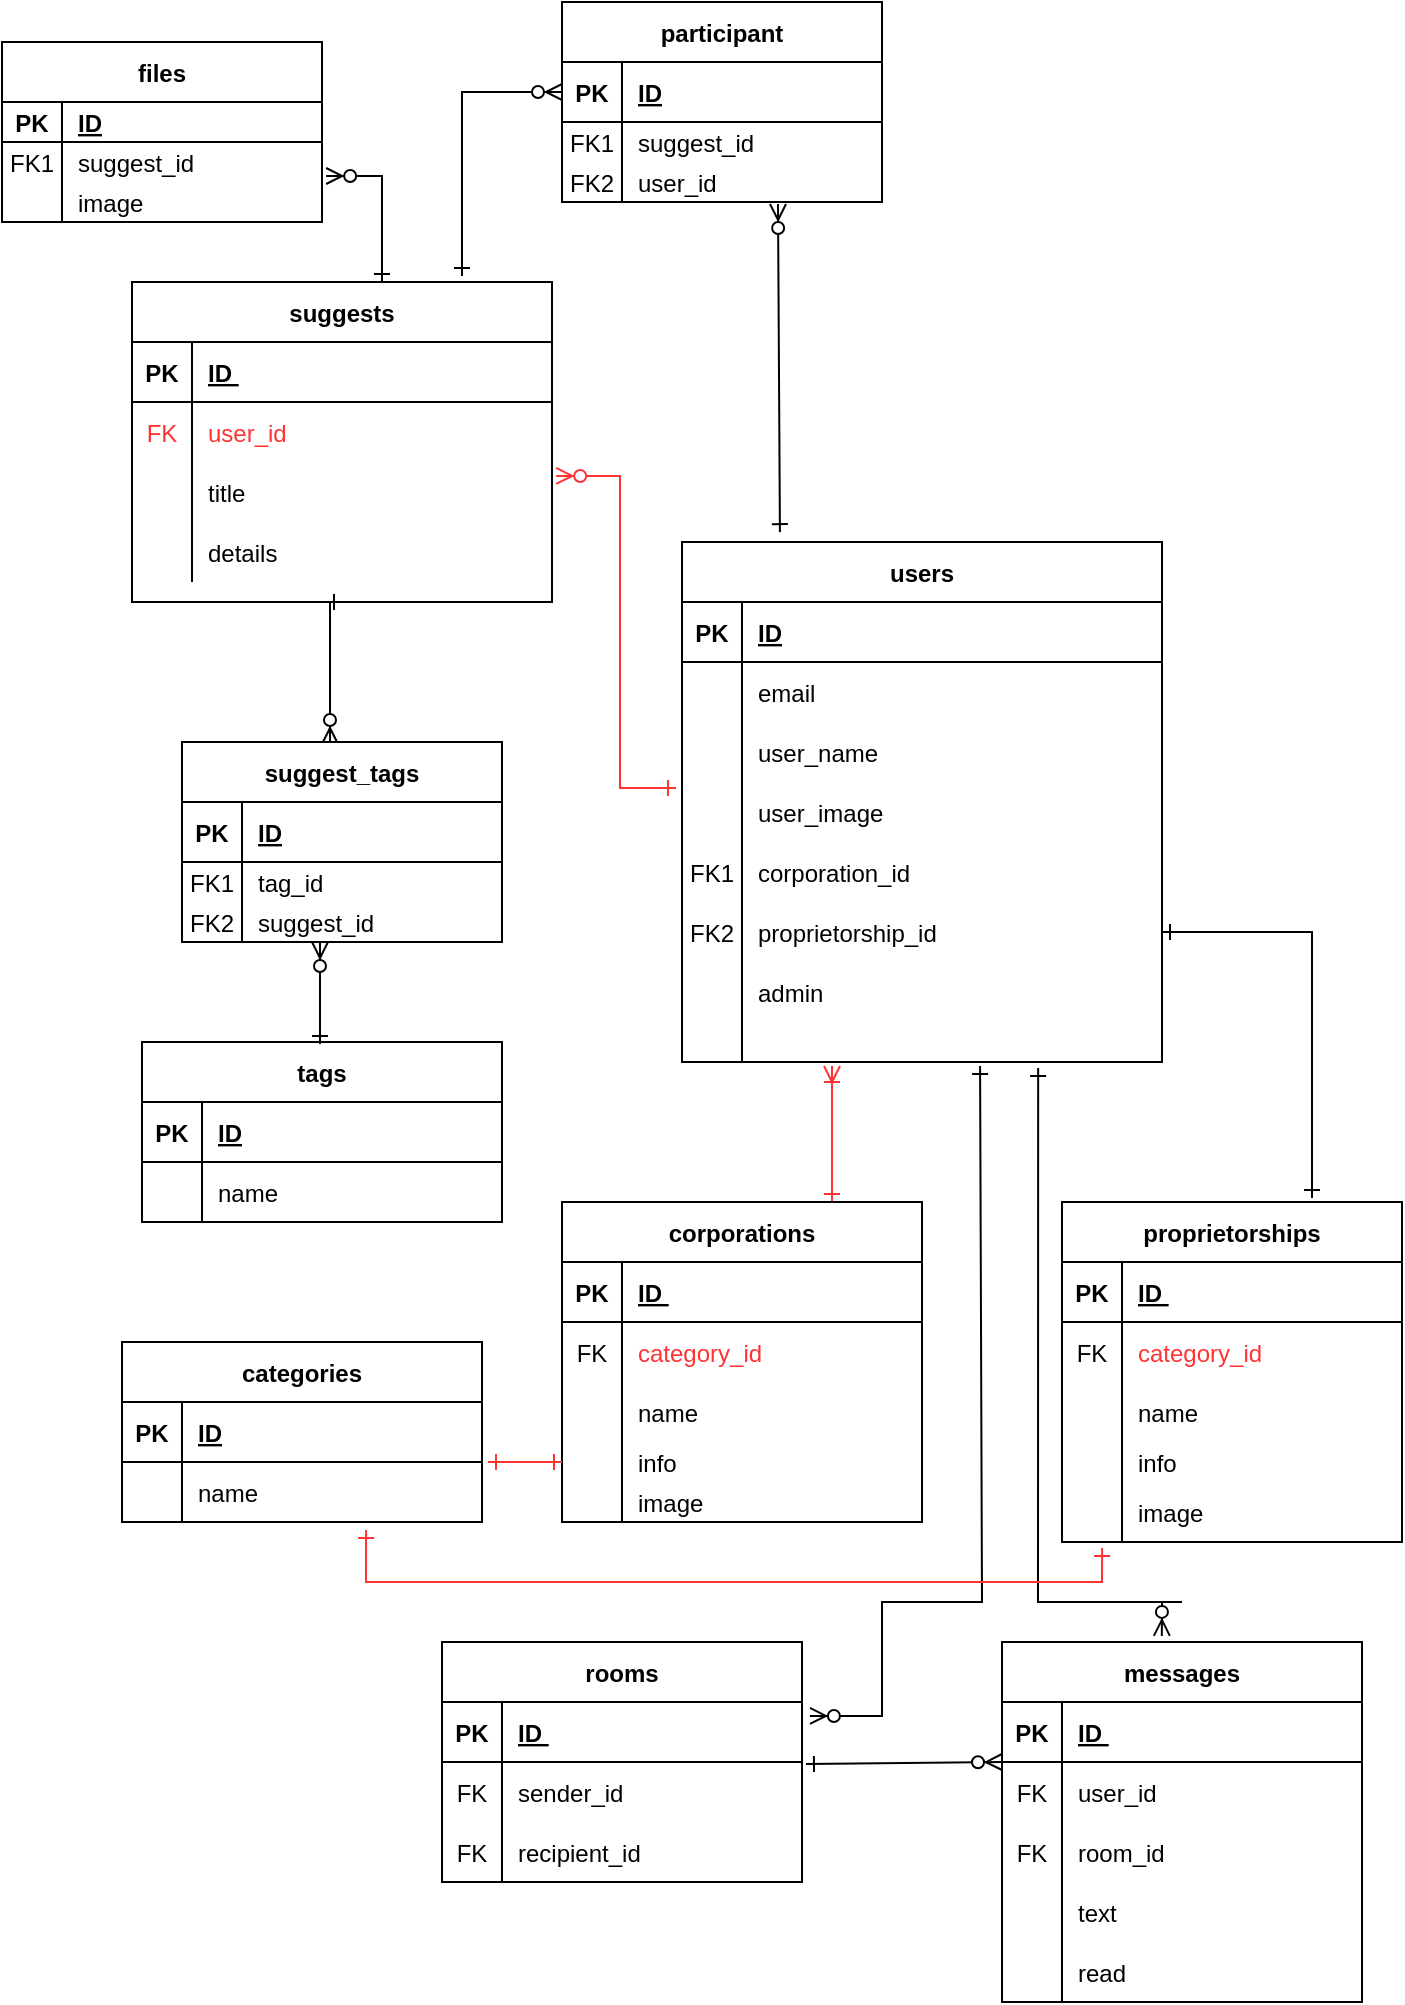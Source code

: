 <mxfile version="14.2.4" type="github">
  <diagram id="R2lEEEUBdFMjLlhIrx00" name="Page-1">
    <mxGraphModel dx="698" dy="468" grid="1" gridSize="10" guides="1" tooltips="1" connect="1" arrows="1" fold="1" page="1" pageScale="1" pageWidth="850" pageHeight="1100" math="0" shadow="0" extFonts="Permanent Marker^https://fonts.googleapis.com/css?family=Permanent+Marker">
      <root>
        <mxCell id="0" />
        <mxCell id="1" parent="0" />
        <mxCell id="C-vyLk0tnHw3VtMMgP7b-2" value="tags" style="shape=table;startSize=30;container=1;collapsible=1;childLayout=tableLayout;fixedRows=1;rowLines=0;fontStyle=1;align=center;resizeLast=1;" parent="1" vertex="1">
          <mxGeometry x="150" y="530" width="180" height="90" as="geometry" />
        </mxCell>
        <mxCell id="C-vyLk0tnHw3VtMMgP7b-3" value="" style="shape=partialRectangle;collapsible=0;dropTarget=0;pointerEvents=0;fillColor=none;points=[[0,0.5],[1,0.5]];portConstraint=eastwest;top=0;left=0;right=0;bottom=1;" parent="C-vyLk0tnHw3VtMMgP7b-2" vertex="1">
          <mxGeometry y="30" width="180" height="30" as="geometry" />
        </mxCell>
        <mxCell id="C-vyLk0tnHw3VtMMgP7b-4" value="PK" style="shape=partialRectangle;overflow=hidden;connectable=0;fillColor=none;top=0;left=0;bottom=0;right=0;fontStyle=1;" parent="C-vyLk0tnHw3VtMMgP7b-3" vertex="1">
          <mxGeometry width="30" height="30" as="geometry" />
        </mxCell>
        <mxCell id="C-vyLk0tnHw3VtMMgP7b-5" value="ID" style="shape=partialRectangle;overflow=hidden;connectable=0;fillColor=none;top=0;left=0;bottom=0;right=0;align=left;spacingLeft=6;fontStyle=5;" parent="C-vyLk0tnHw3VtMMgP7b-3" vertex="1">
          <mxGeometry x="30" width="150" height="30" as="geometry" />
        </mxCell>
        <mxCell id="C-vyLk0tnHw3VtMMgP7b-6" value="" style="shape=partialRectangle;collapsible=0;dropTarget=0;pointerEvents=0;fillColor=none;points=[[0,0.5],[1,0.5]];portConstraint=eastwest;top=0;left=0;right=0;bottom=0;" parent="C-vyLk0tnHw3VtMMgP7b-2" vertex="1">
          <mxGeometry y="60" width="180" height="30" as="geometry" />
        </mxCell>
        <mxCell id="C-vyLk0tnHw3VtMMgP7b-7" value="" style="shape=partialRectangle;overflow=hidden;connectable=0;fillColor=none;top=0;left=0;bottom=0;right=0;" parent="C-vyLk0tnHw3VtMMgP7b-6" vertex="1">
          <mxGeometry width="30" height="30" as="geometry" />
        </mxCell>
        <mxCell id="C-vyLk0tnHw3VtMMgP7b-8" value="name" style="shape=partialRectangle;overflow=hidden;connectable=0;fillColor=none;top=0;left=0;bottom=0;right=0;align=left;spacingLeft=6;" parent="C-vyLk0tnHw3VtMMgP7b-6" vertex="1">
          <mxGeometry x="30" width="150" height="30" as="geometry" />
        </mxCell>
        <mxCell id="C-vyLk0tnHw3VtMMgP7b-13" value="users" style="shape=table;startSize=30;container=1;collapsible=1;childLayout=tableLayout;fixedRows=1;rowLines=0;fontStyle=1;align=center;resizeLast=1;" parent="1" vertex="1">
          <mxGeometry x="420" y="280" width="240" height="260" as="geometry" />
        </mxCell>
        <mxCell id="C-vyLk0tnHw3VtMMgP7b-14" value="" style="shape=partialRectangle;collapsible=0;dropTarget=0;pointerEvents=0;fillColor=none;points=[[0,0.5],[1,0.5]];portConstraint=eastwest;top=0;left=0;right=0;bottom=1;" parent="C-vyLk0tnHw3VtMMgP7b-13" vertex="1">
          <mxGeometry y="30" width="240" height="30" as="geometry" />
        </mxCell>
        <mxCell id="C-vyLk0tnHw3VtMMgP7b-15" value="PK" style="shape=partialRectangle;overflow=hidden;connectable=0;fillColor=none;top=0;left=0;bottom=0;right=0;fontStyle=1;" parent="C-vyLk0tnHw3VtMMgP7b-14" vertex="1">
          <mxGeometry width="30" height="30" as="geometry" />
        </mxCell>
        <mxCell id="C-vyLk0tnHw3VtMMgP7b-16" value="ID" style="shape=partialRectangle;overflow=hidden;connectable=0;fillColor=none;top=0;left=0;bottom=0;right=0;align=left;spacingLeft=6;fontStyle=5;" parent="C-vyLk0tnHw3VtMMgP7b-14" vertex="1">
          <mxGeometry x="30" width="210" height="30" as="geometry" />
        </mxCell>
        <mxCell id="C-vyLk0tnHw3VtMMgP7b-17" value="" style="shape=partialRectangle;collapsible=0;dropTarget=0;pointerEvents=0;fillColor=none;points=[[0,0.5],[1,0.5]];portConstraint=eastwest;top=0;left=0;right=0;bottom=0;" parent="C-vyLk0tnHw3VtMMgP7b-13" vertex="1">
          <mxGeometry y="60" width="240" height="30" as="geometry" />
        </mxCell>
        <mxCell id="C-vyLk0tnHw3VtMMgP7b-18" value="" style="shape=partialRectangle;overflow=hidden;connectable=0;fillColor=none;top=0;left=0;bottom=0;right=0;" parent="C-vyLk0tnHw3VtMMgP7b-17" vertex="1">
          <mxGeometry width="30" height="30" as="geometry" />
        </mxCell>
        <mxCell id="C-vyLk0tnHw3VtMMgP7b-19" value="email" style="shape=partialRectangle;overflow=hidden;connectable=0;fillColor=none;top=0;left=0;bottom=0;right=0;align=left;spacingLeft=6;" parent="C-vyLk0tnHw3VtMMgP7b-17" vertex="1">
          <mxGeometry x="30" width="210" height="30" as="geometry" />
        </mxCell>
        <mxCell id="C-vyLk0tnHw3VtMMgP7b-20" value="" style="shape=partialRectangle;collapsible=0;dropTarget=0;pointerEvents=0;fillColor=none;points=[[0,0.5],[1,0.5]];portConstraint=eastwest;top=0;left=0;right=0;bottom=0;" parent="C-vyLk0tnHw3VtMMgP7b-13" vertex="1">
          <mxGeometry y="90" width="240" height="30" as="geometry" />
        </mxCell>
        <mxCell id="C-vyLk0tnHw3VtMMgP7b-21" value="" style="shape=partialRectangle;overflow=hidden;connectable=0;fillColor=none;top=0;left=0;bottom=0;right=0;" parent="C-vyLk0tnHw3VtMMgP7b-20" vertex="1">
          <mxGeometry width="30" height="30" as="geometry" />
        </mxCell>
        <mxCell id="C-vyLk0tnHw3VtMMgP7b-22" value="user_name" style="shape=partialRectangle;overflow=hidden;connectable=0;fillColor=none;top=0;left=0;bottom=0;right=0;align=left;spacingLeft=6;" parent="C-vyLk0tnHw3VtMMgP7b-20" vertex="1">
          <mxGeometry x="30" width="210" height="30" as="geometry" />
        </mxCell>
        <mxCell id="Ozs6pis8ooy3F5UDBFHR-23" style="shape=partialRectangle;collapsible=0;dropTarget=0;pointerEvents=0;fillColor=none;points=[[0,0.5],[1,0.5]];portConstraint=eastwest;top=0;left=0;right=0;bottom=0;" parent="C-vyLk0tnHw3VtMMgP7b-13" vertex="1">
          <mxGeometry y="120" width="240" height="30" as="geometry" />
        </mxCell>
        <mxCell id="Ozs6pis8ooy3F5UDBFHR-24" style="shape=partialRectangle;overflow=hidden;connectable=0;fillColor=none;top=0;left=0;bottom=0;right=0;" parent="Ozs6pis8ooy3F5UDBFHR-23" vertex="1">
          <mxGeometry width="30" height="30" as="geometry" />
        </mxCell>
        <mxCell id="Ozs6pis8ooy3F5UDBFHR-25" value="user_image" style="shape=partialRectangle;overflow=hidden;connectable=0;fillColor=none;top=0;left=0;bottom=0;right=0;align=left;spacingLeft=6;" parent="Ozs6pis8ooy3F5UDBFHR-23" vertex="1">
          <mxGeometry x="30" width="210" height="30" as="geometry" />
        </mxCell>
        <mxCell id="Ozs6pis8ooy3F5UDBFHR-20" style="shape=partialRectangle;collapsible=0;dropTarget=0;pointerEvents=0;fillColor=none;points=[[0,0.5],[1,0.5]];portConstraint=eastwest;top=0;left=0;right=0;bottom=0;" parent="C-vyLk0tnHw3VtMMgP7b-13" vertex="1">
          <mxGeometry y="150" width="240" height="30" as="geometry" />
        </mxCell>
        <mxCell id="Ozs6pis8ooy3F5UDBFHR-21" value="FK1" style="shape=partialRectangle;overflow=hidden;connectable=0;fillColor=none;top=0;left=0;bottom=0;right=0;" parent="Ozs6pis8ooy3F5UDBFHR-20" vertex="1">
          <mxGeometry width="30" height="30" as="geometry" />
        </mxCell>
        <mxCell id="Ozs6pis8ooy3F5UDBFHR-22" value="corporation_id" style="shape=partialRectangle;overflow=hidden;connectable=0;fillColor=none;top=0;left=0;bottom=0;right=0;align=left;spacingLeft=6;" parent="Ozs6pis8ooy3F5UDBFHR-20" vertex="1">
          <mxGeometry x="30" width="210" height="30" as="geometry" />
        </mxCell>
        <mxCell id="Ozs6pis8ooy3F5UDBFHR-32" style="shape=partialRectangle;collapsible=0;dropTarget=0;pointerEvents=0;fillColor=none;points=[[0,0.5],[1,0.5]];portConstraint=eastwest;top=0;left=0;right=0;bottom=0;" parent="C-vyLk0tnHw3VtMMgP7b-13" vertex="1">
          <mxGeometry y="180" width="240" height="30" as="geometry" />
        </mxCell>
        <mxCell id="Ozs6pis8ooy3F5UDBFHR-33" value="FK2" style="shape=partialRectangle;overflow=hidden;connectable=0;fillColor=none;top=0;left=0;bottom=0;right=0;" parent="Ozs6pis8ooy3F5UDBFHR-32" vertex="1">
          <mxGeometry width="30" height="30" as="geometry" />
        </mxCell>
        <mxCell id="Ozs6pis8ooy3F5UDBFHR-34" value="proprietorship_id" style="shape=partialRectangle;overflow=hidden;connectable=0;fillColor=none;top=0;left=0;bottom=0;right=0;align=left;spacingLeft=6;" parent="Ozs6pis8ooy3F5UDBFHR-32" vertex="1">
          <mxGeometry x="30" width="210" height="30" as="geometry" />
        </mxCell>
        <mxCell id="Ozs6pis8ooy3F5UDBFHR-29" style="shape=partialRectangle;collapsible=0;dropTarget=0;pointerEvents=0;fillColor=none;points=[[0,0.5],[1,0.5]];portConstraint=eastwest;top=0;left=0;right=0;bottom=0;" parent="C-vyLk0tnHw3VtMMgP7b-13" vertex="1">
          <mxGeometry y="210" width="240" height="30" as="geometry" />
        </mxCell>
        <mxCell id="Ozs6pis8ooy3F5UDBFHR-30" style="shape=partialRectangle;overflow=hidden;connectable=0;fillColor=none;top=0;left=0;bottom=0;right=0;" parent="Ozs6pis8ooy3F5UDBFHR-29" vertex="1">
          <mxGeometry width="30" height="30" as="geometry" />
        </mxCell>
        <mxCell id="Ozs6pis8ooy3F5UDBFHR-31" value="admin" style="shape=partialRectangle;overflow=hidden;connectable=0;fillColor=none;top=0;left=0;bottom=0;right=0;align=left;spacingLeft=6;" parent="Ozs6pis8ooy3F5UDBFHR-29" vertex="1">
          <mxGeometry x="30" width="210" height="30" as="geometry" />
        </mxCell>
        <mxCell id="Ozs6pis8ooy3F5UDBFHR-26" style="shape=partialRectangle;collapsible=0;dropTarget=0;pointerEvents=0;fillColor=none;points=[[0,0.5],[1,0.5]];portConstraint=eastwest;top=0;left=0;right=0;bottom=0;" parent="C-vyLk0tnHw3VtMMgP7b-13" vertex="1">
          <mxGeometry y="240" width="240" height="20" as="geometry" />
        </mxCell>
        <mxCell id="Ozs6pis8ooy3F5UDBFHR-27" style="shape=partialRectangle;overflow=hidden;connectable=0;fillColor=none;top=0;left=0;bottom=0;right=0;" parent="Ozs6pis8ooy3F5UDBFHR-26" vertex="1">
          <mxGeometry width="30" height="20" as="geometry" />
        </mxCell>
        <mxCell id="Ozs6pis8ooy3F5UDBFHR-28" value="" style="shape=partialRectangle;overflow=hidden;connectable=0;fillColor=none;top=0;left=0;bottom=0;right=0;align=left;spacingLeft=6;" parent="Ozs6pis8ooy3F5UDBFHR-26" vertex="1">
          <mxGeometry x="30" width="210" height="20" as="geometry" />
        </mxCell>
        <mxCell id="Ozs6pis8ooy3F5UDBFHR-18" style="rounded=0;orthogonalLoop=1;jettySize=auto;html=1;edgeStyle=elbowEdgeStyle;endArrow=ERzeroToMany;endFill=1;entryX=0.463;entryY=0.01;entryDx=0;entryDy=0;entryPerimeter=0;startArrow=ERone;startFill=0;exitX=0.5;exitY=1;exitDx=0;exitDy=0;" parent="1" source="C-vyLk0tnHw3VtMMgP7b-23" target="Ozs6pis8ooy3F5UDBFHR-7" edge="1">
          <mxGeometry relative="1" as="geometry">
            <mxPoint x="244" y="340" as="sourcePoint" />
            <mxPoint x="244" y="340" as="targetPoint" />
            <Array as="points">
              <mxPoint x="244" y="356" />
            </Array>
          </mxGeometry>
        </mxCell>
        <mxCell id="C-vyLk0tnHw3VtMMgP7b-23" value="suggests" style="shape=table;startSize=30;container=1;collapsible=1;childLayout=tableLayout;fixedRows=1;rowLines=0;fontStyle=1;align=center;resizeLast=1;" parent="1" vertex="1">
          <mxGeometry x="145" y="150" width="210" height="160" as="geometry" />
        </mxCell>
        <mxCell id="C-vyLk0tnHw3VtMMgP7b-24" value="" style="shape=partialRectangle;collapsible=0;dropTarget=0;pointerEvents=0;fillColor=none;points=[[0,0.5],[1,0.5]];portConstraint=eastwest;top=0;left=0;right=0;bottom=1;" parent="C-vyLk0tnHw3VtMMgP7b-23" vertex="1">
          <mxGeometry y="30" width="210" height="30" as="geometry" />
        </mxCell>
        <mxCell id="C-vyLk0tnHw3VtMMgP7b-25" value="PK" style="shape=partialRectangle;overflow=hidden;connectable=0;fillColor=none;top=0;left=0;bottom=0;right=0;fontStyle=1;" parent="C-vyLk0tnHw3VtMMgP7b-24" vertex="1">
          <mxGeometry width="30" height="30" as="geometry" />
        </mxCell>
        <mxCell id="C-vyLk0tnHw3VtMMgP7b-26" value="ID " style="shape=partialRectangle;overflow=hidden;connectable=0;fillColor=none;top=0;left=0;bottom=0;right=0;align=left;spacingLeft=6;fontStyle=5;" parent="C-vyLk0tnHw3VtMMgP7b-24" vertex="1">
          <mxGeometry x="30" width="180" height="30" as="geometry" />
        </mxCell>
        <mxCell id="yIgCD2kKQ9il352HaFmn-2" style="shape=partialRectangle;collapsible=0;dropTarget=0;pointerEvents=0;fillColor=none;points=[[0,0.5],[1,0.5]];portConstraint=eastwest;top=0;left=0;right=0;bottom=0;" parent="C-vyLk0tnHw3VtMMgP7b-23" vertex="1">
          <mxGeometry y="60" width="210" height="30" as="geometry" />
        </mxCell>
        <mxCell id="yIgCD2kKQ9il352HaFmn-3" value="FK" style="shape=partialRectangle;overflow=hidden;connectable=0;fillColor=none;top=0;left=0;bottom=0;right=0;fontColor=#FF3333;" parent="yIgCD2kKQ9il352HaFmn-2" vertex="1">
          <mxGeometry width="30" height="30" as="geometry" />
        </mxCell>
        <mxCell id="yIgCD2kKQ9il352HaFmn-4" value="user_id" style="shape=partialRectangle;overflow=hidden;connectable=0;fillColor=none;top=0;left=0;bottom=0;right=0;align=left;spacingLeft=6;fontColor=#FF3333;" parent="yIgCD2kKQ9il352HaFmn-2" vertex="1">
          <mxGeometry x="30" width="180" height="30" as="geometry" />
        </mxCell>
        <mxCell id="C-vyLk0tnHw3VtMMgP7b-27" value="" style="shape=partialRectangle;collapsible=0;dropTarget=0;pointerEvents=0;fillColor=none;points=[[0,0.5],[1,0.5]];portConstraint=eastwest;top=0;left=0;right=0;bottom=0;" parent="C-vyLk0tnHw3VtMMgP7b-23" vertex="1">
          <mxGeometry y="90" width="210" height="30" as="geometry" />
        </mxCell>
        <mxCell id="C-vyLk0tnHw3VtMMgP7b-28" value="" style="shape=partialRectangle;overflow=hidden;connectable=0;fillColor=none;top=0;left=0;bottom=0;right=0;" parent="C-vyLk0tnHw3VtMMgP7b-27" vertex="1">
          <mxGeometry width="30" height="30" as="geometry" />
        </mxCell>
        <mxCell id="C-vyLk0tnHw3VtMMgP7b-29" value="title" style="shape=partialRectangle;overflow=hidden;connectable=0;fillColor=none;top=0;left=0;bottom=0;right=0;align=left;spacingLeft=6;" parent="C-vyLk0tnHw3VtMMgP7b-27" vertex="1">
          <mxGeometry x="30" width="180" height="30" as="geometry" />
        </mxCell>
        <mxCell id="Ozs6pis8ooy3F5UDBFHR-1" style="shape=partialRectangle;collapsible=0;dropTarget=0;pointerEvents=0;fillColor=none;points=[[0,0.5],[1,0.5]];portConstraint=eastwest;top=0;left=0;right=0;bottom=0;" parent="C-vyLk0tnHw3VtMMgP7b-23" vertex="1">
          <mxGeometry y="120" width="210" height="30" as="geometry" />
        </mxCell>
        <mxCell id="Ozs6pis8ooy3F5UDBFHR-2" style="shape=partialRectangle;overflow=hidden;connectable=0;fillColor=none;top=0;left=0;bottom=0;right=0;" parent="Ozs6pis8ooy3F5UDBFHR-1" vertex="1">
          <mxGeometry width="30" height="30" as="geometry" />
        </mxCell>
        <mxCell id="Ozs6pis8ooy3F5UDBFHR-3" value="details" style="shape=partialRectangle;overflow=hidden;connectable=0;fillColor=none;top=0;left=0;bottom=0;right=0;align=left;spacingLeft=6;" parent="Ozs6pis8ooy3F5UDBFHR-1" vertex="1">
          <mxGeometry x="30" width="180" height="30" as="geometry" />
        </mxCell>
        <mxCell id="Ozs6pis8ooy3F5UDBFHR-7" value="suggest_tags" style="shape=table;startSize=30;container=1;collapsible=1;childLayout=tableLayout;fixedRows=1;rowLines=0;fontStyle=1;align=center;resizeLast=1;" parent="1" vertex="1">
          <mxGeometry x="170" y="380" width="160" height="100" as="geometry" />
        </mxCell>
        <mxCell id="Ozs6pis8ooy3F5UDBFHR-8" value="" style="shape=partialRectangle;collapsible=0;dropTarget=0;pointerEvents=0;fillColor=none;points=[[0,0.5],[1,0.5]];portConstraint=eastwest;top=0;left=0;right=0;bottom=1;" parent="Ozs6pis8ooy3F5UDBFHR-7" vertex="1">
          <mxGeometry y="30" width="160" height="30" as="geometry" />
        </mxCell>
        <mxCell id="Ozs6pis8ooy3F5UDBFHR-9" value="PK" style="shape=partialRectangle;overflow=hidden;connectable=0;fillColor=none;top=0;left=0;bottom=0;right=0;fontStyle=1;" parent="Ozs6pis8ooy3F5UDBFHR-8" vertex="1">
          <mxGeometry width="30" height="30" as="geometry" />
        </mxCell>
        <mxCell id="Ozs6pis8ooy3F5UDBFHR-10" value="ID" style="shape=partialRectangle;overflow=hidden;connectable=0;fillColor=none;top=0;left=0;bottom=0;right=0;align=left;spacingLeft=6;fontStyle=5;" parent="Ozs6pis8ooy3F5UDBFHR-8" vertex="1">
          <mxGeometry x="30" width="130" height="30" as="geometry" />
        </mxCell>
        <mxCell id="Ozs6pis8ooy3F5UDBFHR-11" value="" style="shape=partialRectangle;collapsible=0;dropTarget=0;pointerEvents=0;fillColor=none;points=[[0,0.5],[1,0.5]];portConstraint=eastwest;top=0;left=0;right=0;bottom=0;" parent="Ozs6pis8ooy3F5UDBFHR-7" vertex="1">
          <mxGeometry y="60" width="160" height="20" as="geometry" />
        </mxCell>
        <mxCell id="Ozs6pis8ooy3F5UDBFHR-12" value="FK1" style="shape=partialRectangle;overflow=hidden;connectable=0;fillColor=none;top=0;left=0;bottom=0;right=0;" parent="Ozs6pis8ooy3F5UDBFHR-11" vertex="1">
          <mxGeometry width="30" height="20" as="geometry" />
        </mxCell>
        <mxCell id="Ozs6pis8ooy3F5UDBFHR-13" value="tag_id" style="shape=partialRectangle;overflow=hidden;connectable=0;fillColor=none;top=0;left=0;bottom=0;right=0;align=left;spacingLeft=6;" parent="Ozs6pis8ooy3F5UDBFHR-11" vertex="1">
          <mxGeometry x="30" width="130" height="20" as="geometry" />
        </mxCell>
        <mxCell id="Ozs6pis8ooy3F5UDBFHR-14" value="" style="shape=partialRectangle;collapsible=0;dropTarget=0;pointerEvents=0;fillColor=none;points=[[0,0.5],[1,0.5]];portConstraint=eastwest;top=0;left=0;right=0;bottom=0;" parent="Ozs6pis8ooy3F5UDBFHR-7" vertex="1">
          <mxGeometry y="80" width="160" height="20" as="geometry" />
        </mxCell>
        <mxCell id="Ozs6pis8ooy3F5UDBFHR-15" value="FK2" style="shape=partialRectangle;overflow=hidden;connectable=0;fillColor=none;top=0;left=0;bottom=0;right=0;" parent="Ozs6pis8ooy3F5UDBFHR-14" vertex="1">
          <mxGeometry width="30" height="20" as="geometry" />
        </mxCell>
        <mxCell id="Ozs6pis8ooy3F5UDBFHR-16" value="suggest_id" style="shape=partialRectangle;overflow=hidden;connectable=0;fillColor=none;top=0;left=0;bottom=0;right=0;align=left;spacingLeft=6;" parent="Ozs6pis8ooy3F5UDBFHR-14" vertex="1">
          <mxGeometry x="30" width="130" height="20" as="geometry" />
        </mxCell>
        <mxCell id="Ozs6pis8ooy3F5UDBFHR-97" style="edgeStyle=none;rounded=0;orthogonalLoop=1;jettySize=auto;html=1;exitX=0.75;exitY=0;exitDx=0;exitDy=0;startArrow=ERone;startFill=0;endArrow=ERoneToMany;endFill=0;strokeColor=#FF3333;" parent="1" source="Ozs6pis8ooy3F5UDBFHR-54" edge="1">
          <mxGeometry relative="1" as="geometry">
            <mxPoint x="495" y="542" as="targetPoint" />
          </mxGeometry>
        </mxCell>
        <mxCell id="Ozs6pis8ooy3F5UDBFHR-54" value="corporations" style="shape=table;startSize=30;container=1;collapsible=1;childLayout=tableLayout;fixedRows=1;rowLines=0;fontStyle=1;align=center;resizeLast=1;" parent="1" vertex="1">
          <mxGeometry x="360" y="610" width="180" height="160" as="geometry" />
        </mxCell>
        <mxCell id="Ozs6pis8ooy3F5UDBFHR-55" value="" style="shape=partialRectangle;collapsible=0;dropTarget=0;pointerEvents=0;fillColor=none;points=[[0,0.5],[1,0.5]];portConstraint=eastwest;top=0;left=0;right=0;bottom=1;" parent="Ozs6pis8ooy3F5UDBFHR-54" vertex="1">
          <mxGeometry y="30" width="180" height="30" as="geometry" />
        </mxCell>
        <mxCell id="Ozs6pis8ooy3F5UDBFHR-56" value="PK" style="shape=partialRectangle;overflow=hidden;connectable=0;fillColor=none;top=0;left=0;bottom=0;right=0;fontStyle=1;" parent="Ozs6pis8ooy3F5UDBFHR-55" vertex="1">
          <mxGeometry width="30" height="30" as="geometry" />
        </mxCell>
        <mxCell id="Ozs6pis8ooy3F5UDBFHR-57" value="ID " style="shape=partialRectangle;overflow=hidden;connectable=0;fillColor=none;top=0;left=0;bottom=0;right=0;align=left;spacingLeft=6;fontStyle=5;" parent="Ozs6pis8ooy3F5UDBFHR-55" vertex="1">
          <mxGeometry x="30" width="150" height="30" as="geometry" />
        </mxCell>
        <mxCell id="2zx3HoKJhTXfpBqJpHbk-1" style="shape=partialRectangle;collapsible=0;dropTarget=0;pointerEvents=0;fillColor=none;points=[[0,0.5],[1,0.5]];portConstraint=eastwest;top=0;left=0;right=0;bottom=0;" parent="Ozs6pis8ooy3F5UDBFHR-54" vertex="1">
          <mxGeometry y="60" width="180" height="30" as="geometry" />
        </mxCell>
        <mxCell id="2zx3HoKJhTXfpBqJpHbk-2" value="FK" style="shape=partialRectangle;overflow=hidden;connectable=0;fillColor=none;top=0;left=0;bottom=0;right=0;strokeColor=#FF3333;" parent="2zx3HoKJhTXfpBqJpHbk-1" vertex="1">
          <mxGeometry width="30" height="30" as="geometry" />
        </mxCell>
        <mxCell id="2zx3HoKJhTXfpBqJpHbk-3" value="category_id" style="shape=partialRectangle;overflow=hidden;connectable=0;fillColor=none;top=0;left=0;bottom=0;right=0;align=left;spacingLeft=6;fontColor=#FF3333;" parent="2zx3HoKJhTXfpBqJpHbk-1" vertex="1">
          <mxGeometry x="30" width="150" height="30" as="geometry" />
        </mxCell>
        <mxCell id="Ozs6pis8ooy3F5UDBFHR-58" style="shape=partialRectangle;collapsible=0;dropTarget=0;pointerEvents=0;fillColor=none;points=[[0,0.5],[1,0.5]];portConstraint=eastwest;top=0;left=0;right=0;bottom=0;" parent="Ozs6pis8ooy3F5UDBFHR-54" vertex="1">
          <mxGeometry y="90" width="180" height="30" as="geometry" />
        </mxCell>
        <mxCell id="Ozs6pis8ooy3F5UDBFHR-59" value="" style="shape=partialRectangle;overflow=hidden;connectable=0;fillColor=none;top=0;left=0;bottom=0;right=0;" parent="Ozs6pis8ooy3F5UDBFHR-58" vertex="1">
          <mxGeometry width="30" height="30" as="geometry" />
        </mxCell>
        <mxCell id="Ozs6pis8ooy3F5UDBFHR-60" value="name" style="shape=partialRectangle;overflow=hidden;connectable=0;fillColor=none;top=0;left=0;bottom=0;right=0;align=left;spacingLeft=6;" parent="Ozs6pis8ooy3F5UDBFHR-58" vertex="1">
          <mxGeometry x="30" width="150" height="30" as="geometry" />
        </mxCell>
        <mxCell id="Ozs6pis8ooy3F5UDBFHR-61" value="" style="shape=partialRectangle;collapsible=0;dropTarget=0;pointerEvents=0;fillColor=none;points=[[0,0.5],[1,0.5]];portConstraint=eastwest;top=0;left=0;right=0;bottom=0;" parent="Ozs6pis8ooy3F5UDBFHR-54" vertex="1">
          <mxGeometry y="120" width="180" height="20" as="geometry" />
        </mxCell>
        <mxCell id="Ozs6pis8ooy3F5UDBFHR-62" value="" style="shape=partialRectangle;overflow=hidden;connectable=0;fillColor=none;top=0;left=0;bottom=0;right=0;" parent="Ozs6pis8ooy3F5UDBFHR-61" vertex="1">
          <mxGeometry width="30" height="20" as="geometry" />
        </mxCell>
        <mxCell id="Ozs6pis8ooy3F5UDBFHR-63" value="info" style="shape=partialRectangle;overflow=hidden;connectable=0;fillColor=none;top=0;left=0;bottom=0;right=0;align=left;spacingLeft=6;" parent="Ozs6pis8ooy3F5UDBFHR-61" vertex="1">
          <mxGeometry x="30" width="150" height="20" as="geometry" />
        </mxCell>
        <mxCell id="Ozs6pis8ooy3F5UDBFHR-64" style="shape=partialRectangle;collapsible=0;dropTarget=0;pointerEvents=0;fillColor=none;points=[[0,0.5],[1,0.5]];portConstraint=eastwest;top=0;left=0;right=0;bottom=0;" parent="Ozs6pis8ooy3F5UDBFHR-54" vertex="1">
          <mxGeometry y="140" width="180" height="20" as="geometry" />
        </mxCell>
        <mxCell id="Ozs6pis8ooy3F5UDBFHR-65" style="shape=partialRectangle;overflow=hidden;connectable=0;fillColor=none;top=0;left=0;bottom=0;right=0;" parent="Ozs6pis8ooy3F5UDBFHR-64" vertex="1">
          <mxGeometry width="30" height="20" as="geometry" />
        </mxCell>
        <mxCell id="Ozs6pis8ooy3F5UDBFHR-66" value="image" style="shape=partialRectangle;overflow=hidden;connectable=0;fillColor=none;top=0;left=0;bottom=0;right=0;align=left;spacingLeft=6;" parent="Ozs6pis8ooy3F5UDBFHR-64" vertex="1">
          <mxGeometry x="30" width="150" height="20" as="geometry" />
        </mxCell>
        <mxCell id="Ozs6pis8ooy3F5UDBFHR-98" style="edgeStyle=none;rounded=0;orthogonalLoop=1;jettySize=auto;html=1;entryX=1;entryY=0.5;entryDx=0;entryDy=0;startArrow=ERone;startFill=0;endArrow=ERone;endFill=0;" parent="1" target="Ozs6pis8ooy3F5UDBFHR-32" edge="1">
          <mxGeometry relative="1" as="geometry">
            <mxPoint x="735" y="608" as="sourcePoint" />
            <Array as="points">
              <mxPoint x="735" y="475" />
            </Array>
          </mxGeometry>
        </mxCell>
        <mxCell id="Ozs6pis8ooy3F5UDBFHR-84" value="proprietorships" style="shape=table;startSize=30;container=1;collapsible=1;childLayout=tableLayout;fixedRows=1;rowLines=0;fontStyle=1;align=center;resizeLast=1;" parent="1" vertex="1">
          <mxGeometry x="610" y="610" width="170" height="170" as="geometry" />
        </mxCell>
        <mxCell id="Ozs6pis8ooy3F5UDBFHR-85" value="" style="shape=partialRectangle;collapsible=0;dropTarget=0;pointerEvents=0;fillColor=none;points=[[0,0.5],[1,0.5]];portConstraint=eastwest;top=0;left=0;right=0;bottom=1;" parent="Ozs6pis8ooy3F5UDBFHR-84" vertex="1">
          <mxGeometry y="30" width="170" height="30" as="geometry" />
        </mxCell>
        <mxCell id="Ozs6pis8ooy3F5UDBFHR-86" value="PK" style="shape=partialRectangle;overflow=hidden;connectable=0;fillColor=none;top=0;left=0;bottom=0;right=0;fontStyle=1;" parent="Ozs6pis8ooy3F5UDBFHR-85" vertex="1">
          <mxGeometry width="30" height="30" as="geometry" />
        </mxCell>
        <mxCell id="Ozs6pis8ooy3F5UDBFHR-87" value="ID " style="shape=partialRectangle;overflow=hidden;connectable=0;fillColor=none;top=0;left=0;bottom=0;right=0;align=left;spacingLeft=6;fontStyle=5;" parent="Ozs6pis8ooy3F5UDBFHR-85" vertex="1">
          <mxGeometry x="30" width="140" height="30" as="geometry" />
        </mxCell>
        <mxCell id="2zx3HoKJhTXfpBqJpHbk-4" style="shape=partialRectangle;collapsible=0;dropTarget=0;pointerEvents=0;fillColor=none;points=[[0,0.5],[1,0.5]];portConstraint=eastwest;top=0;left=0;right=0;bottom=0;" parent="Ozs6pis8ooy3F5UDBFHR-84" vertex="1">
          <mxGeometry y="60" width="170" height="30" as="geometry" />
        </mxCell>
        <mxCell id="2zx3HoKJhTXfpBqJpHbk-5" value="FK" style="shape=partialRectangle;overflow=hidden;connectable=0;fillColor=none;top=0;left=0;bottom=0;right=0;strokeColor=#FF3333;" parent="2zx3HoKJhTXfpBqJpHbk-4" vertex="1">
          <mxGeometry width="30" height="30" as="geometry" />
        </mxCell>
        <mxCell id="2zx3HoKJhTXfpBqJpHbk-6" value="category_id" style="shape=partialRectangle;overflow=hidden;connectable=0;fillColor=none;top=0;left=0;bottom=0;right=0;align=left;spacingLeft=6;strokeColor=#FF3333;fontColor=#FF3333;" parent="2zx3HoKJhTXfpBqJpHbk-4" vertex="1">
          <mxGeometry x="30" width="140" height="30" as="geometry" />
        </mxCell>
        <mxCell id="Ozs6pis8ooy3F5UDBFHR-88" style="shape=partialRectangle;collapsible=0;dropTarget=0;pointerEvents=0;fillColor=none;points=[[0,0.5],[1,0.5]];portConstraint=eastwest;top=0;left=0;right=0;bottom=0;" parent="Ozs6pis8ooy3F5UDBFHR-84" vertex="1">
          <mxGeometry y="90" width="170" height="30" as="geometry" />
        </mxCell>
        <mxCell id="Ozs6pis8ooy3F5UDBFHR-89" value="" style="shape=partialRectangle;overflow=hidden;connectable=0;fillColor=none;top=0;left=0;bottom=0;right=0;" parent="Ozs6pis8ooy3F5UDBFHR-88" vertex="1">
          <mxGeometry width="30" height="30" as="geometry" />
        </mxCell>
        <mxCell id="Ozs6pis8ooy3F5UDBFHR-90" value="name" style="shape=partialRectangle;overflow=hidden;connectable=0;fillColor=none;top=0;left=0;bottom=0;right=0;align=left;spacingLeft=6;" parent="Ozs6pis8ooy3F5UDBFHR-88" vertex="1">
          <mxGeometry x="30" width="140" height="30" as="geometry" />
        </mxCell>
        <mxCell id="Ozs6pis8ooy3F5UDBFHR-91" value="" style="shape=partialRectangle;collapsible=0;dropTarget=0;pointerEvents=0;fillColor=none;points=[[0,0.5],[1,0.5]];portConstraint=eastwest;top=0;left=0;right=0;bottom=0;" parent="Ozs6pis8ooy3F5UDBFHR-84" vertex="1">
          <mxGeometry y="120" width="170" height="20" as="geometry" />
        </mxCell>
        <mxCell id="Ozs6pis8ooy3F5UDBFHR-92" value="" style="shape=partialRectangle;overflow=hidden;connectable=0;fillColor=none;top=0;left=0;bottom=0;right=0;" parent="Ozs6pis8ooy3F5UDBFHR-91" vertex="1">
          <mxGeometry width="30" height="20" as="geometry" />
        </mxCell>
        <mxCell id="Ozs6pis8ooy3F5UDBFHR-93" value="info" style="shape=partialRectangle;overflow=hidden;connectable=0;fillColor=none;top=0;left=0;bottom=0;right=0;align=left;spacingLeft=6;" parent="Ozs6pis8ooy3F5UDBFHR-91" vertex="1">
          <mxGeometry x="30" width="140" height="20" as="geometry" />
        </mxCell>
        <mxCell id="Ozs6pis8ooy3F5UDBFHR-94" style="shape=partialRectangle;collapsible=0;dropTarget=0;pointerEvents=0;fillColor=none;points=[[0,0.5],[1,0.5]];portConstraint=eastwest;top=0;left=0;right=0;bottom=0;" parent="Ozs6pis8ooy3F5UDBFHR-84" vertex="1">
          <mxGeometry y="140" width="170" height="30" as="geometry" />
        </mxCell>
        <mxCell id="Ozs6pis8ooy3F5UDBFHR-95" style="shape=partialRectangle;overflow=hidden;connectable=0;fillColor=none;top=0;left=0;bottom=0;right=0;" parent="Ozs6pis8ooy3F5UDBFHR-94" vertex="1">
          <mxGeometry width="30" height="30" as="geometry" />
        </mxCell>
        <mxCell id="Ozs6pis8ooy3F5UDBFHR-96" value="image" style="shape=partialRectangle;overflow=hidden;connectable=0;fillColor=none;top=0;left=0;bottom=0;right=0;align=left;spacingLeft=6;" parent="Ozs6pis8ooy3F5UDBFHR-94" vertex="1">
          <mxGeometry x="30" width="140" height="30" as="geometry" />
        </mxCell>
        <mxCell id="Ozs6pis8ooy3F5UDBFHR-99" value="files" style="shape=table;startSize=30;container=1;collapsible=1;childLayout=tableLayout;fixedRows=1;rowLines=0;fontStyle=1;align=center;resizeLast=1;" parent="1" vertex="1">
          <mxGeometry x="80" y="30" width="160" height="90" as="geometry" />
        </mxCell>
        <mxCell id="Ozs6pis8ooy3F5UDBFHR-100" value="" style="shape=partialRectangle;collapsible=0;dropTarget=0;pointerEvents=0;fillColor=none;points=[[0,0.5],[1,0.5]];portConstraint=eastwest;top=0;left=0;right=0;bottom=1;" parent="Ozs6pis8ooy3F5UDBFHR-99" vertex="1">
          <mxGeometry y="30" width="160" height="20" as="geometry" />
        </mxCell>
        <mxCell id="Ozs6pis8ooy3F5UDBFHR-101" value="PK" style="shape=partialRectangle;overflow=hidden;connectable=0;fillColor=none;top=0;left=0;bottom=0;right=0;fontStyle=1;" parent="Ozs6pis8ooy3F5UDBFHR-100" vertex="1">
          <mxGeometry width="30" height="20" as="geometry" />
        </mxCell>
        <mxCell id="Ozs6pis8ooy3F5UDBFHR-102" value="ID" style="shape=partialRectangle;overflow=hidden;connectable=0;fillColor=none;top=0;left=0;bottom=0;right=0;align=left;spacingLeft=6;fontStyle=5;" parent="Ozs6pis8ooy3F5UDBFHR-100" vertex="1">
          <mxGeometry x="30" width="130" height="20" as="geometry" />
        </mxCell>
        <mxCell id="Ozs6pis8ooy3F5UDBFHR-103" value="" style="shape=partialRectangle;collapsible=0;dropTarget=0;pointerEvents=0;fillColor=none;points=[[0,0.5],[1,0.5]];portConstraint=eastwest;top=0;left=0;right=0;bottom=0;" parent="Ozs6pis8ooy3F5UDBFHR-99" vertex="1">
          <mxGeometry y="50" width="160" height="20" as="geometry" />
        </mxCell>
        <mxCell id="Ozs6pis8ooy3F5UDBFHR-104" value="FK1" style="shape=partialRectangle;overflow=hidden;connectable=0;fillColor=none;top=0;left=0;bottom=0;right=0;" parent="Ozs6pis8ooy3F5UDBFHR-103" vertex="1">
          <mxGeometry width="30" height="20" as="geometry" />
        </mxCell>
        <mxCell id="Ozs6pis8ooy3F5UDBFHR-105" value="suggest_id" style="shape=partialRectangle;overflow=hidden;connectable=0;fillColor=none;top=0;left=0;bottom=0;right=0;align=left;spacingLeft=6;" parent="Ozs6pis8ooy3F5UDBFHR-103" vertex="1">
          <mxGeometry x="30" width="130" height="20" as="geometry" />
        </mxCell>
        <mxCell id="Ozs6pis8ooy3F5UDBFHR-106" value="" style="shape=partialRectangle;collapsible=0;dropTarget=0;pointerEvents=0;fillColor=none;points=[[0,0.5],[1,0.5]];portConstraint=eastwest;top=0;left=0;right=0;bottom=0;" parent="Ozs6pis8ooy3F5UDBFHR-99" vertex="1">
          <mxGeometry y="70" width="160" height="20" as="geometry" />
        </mxCell>
        <mxCell id="Ozs6pis8ooy3F5UDBFHR-107" value="" style="shape=partialRectangle;overflow=hidden;connectable=0;fillColor=none;top=0;left=0;bottom=0;right=0;" parent="Ozs6pis8ooy3F5UDBFHR-106" vertex="1">
          <mxGeometry width="30" height="20" as="geometry" />
        </mxCell>
        <mxCell id="Ozs6pis8ooy3F5UDBFHR-108" value="image" style="shape=partialRectangle;overflow=hidden;connectable=0;fillColor=none;top=0;left=0;bottom=0;right=0;align=left;spacingLeft=6;" parent="Ozs6pis8ooy3F5UDBFHR-106" vertex="1">
          <mxGeometry x="30" width="130" height="20" as="geometry" />
        </mxCell>
        <mxCell id="Ozs6pis8ooy3F5UDBFHR-121" style="rounded=0;orthogonalLoop=1;jettySize=auto;html=1;edgeStyle=elbowEdgeStyle;endArrow=ERone;endFill=0;entryX=0.463;entryY=0.01;entryDx=0;entryDy=0;entryPerimeter=0;startArrow=ERzeroToMany;startFill=1;exitX=1.013;exitY=-0.15;exitDx=0;exitDy=0;exitPerimeter=0;" parent="1" source="Ozs6pis8ooy3F5UDBFHR-106" edge="1">
          <mxGeometry relative="1" as="geometry">
            <mxPoint x="270" y="99" as="sourcePoint" />
            <mxPoint x="270.08" y="150" as="targetPoint" />
            <Array as="points">
              <mxPoint x="270" y="145" />
            </Array>
          </mxGeometry>
        </mxCell>
        <mxCell id="Ozs6pis8ooy3F5UDBFHR-123" value="rooms" style="shape=table;startSize=30;container=1;collapsible=1;childLayout=tableLayout;fixedRows=1;rowLines=0;fontStyle=1;align=center;resizeLast=1;" parent="1" vertex="1">
          <mxGeometry x="300" y="830" width="180" height="120" as="geometry" />
        </mxCell>
        <mxCell id="Ozs6pis8ooy3F5UDBFHR-124" value="" style="shape=partialRectangle;collapsible=0;dropTarget=0;pointerEvents=0;fillColor=none;points=[[0,0.5],[1,0.5]];portConstraint=eastwest;top=0;left=0;right=0;bottom=1;" parent="Ozs6pis8ooy3F5UDBFHR-123" vertex="1">
          <mxGeometry y="30" width="180" height="30" as="geometry" />
        </mxCell>
        <mxCell id="Ozs6pis8ooy3F5UDBFHR-125" value="PK" style="shape=partialRectangle;overflow=hidden;connectable=0;fillColor=none;top=0;left=0;bottom=0;right=0;fontStyle=1;" parent="Ozs6pis8ooy3F5UDBFHR-124" vertex="1">
          <mxGeometry width="30" height="30" as="geometry" />
        </mxCell>
        <mxCell id="Ozs6pis8ooy3F5UDBFHR-126" value="ID " style="shape=partialRectangle;overflow=hidden;connectable=0;fillColor=none;top=0;left=0;bottom=0;right=0;align=left;spacingLeft=6;fontStyle=5;" parent="Ozs6pis8ooy3F5UDBFHR-124" vertex="1">
          <mxGeometry x="30" width="150" height="30" as="geometry" />
        </mxCell>
        <mxCell id="Ozs6pis8ooy3F5UDBFHR-127" style="shape=partialRectangle;collapsible=0;dropTarget=0;pointerEvents=0;fillColor=none;points=[[0,0.5],[1,0.5]];portConstraint=eastwest;top=0;left=0;right=0;bottom=0;" parent="Ozs6pis8ooy3F5UDBFHR-123" vertex="1">
          <mxGeometry y="60" width="180" height="30" as="geometry" />
        </mxCell>
        <mxCell id="Ozs6pis8ooy3F5UDBFHR-128" value="FK" style="shape=partialRectangle;overflow=hidden;connectable=0;fillColor=none;top=0;left=0;bottom=0;right=0;" parent="Ozs6pis8ooy3F5UDBFHR-127" vertex="1">
          <mxGeometry width="30" height="30" as="geometry" />
        </mxCell>
        <mxCell id="Ozs6pis8ooy3F5UDBFHR-129" value="sender_id" style="shape=partialRectangle;overflow=hidden;connectable=0;fillColor=none;top=0;left=0;bottom=0;right=0;align=left;spacingLeft=6;" parent="Ozs6pis8ooy3F5UDBFHR-127" vertex="1">
          <mxGeometry x="30" width="150" height="30" as="geometry" />
        </mxCell>
        <mxCell id="Ozs6pis8ooy3F5UDBFHR-130" value="" style="shape=partialRectangle;collapsible=0;dropTarget=0;pointerEvents=0;fillColor=none;points=[[0,0.5],[1,0.5]];portConstraint=eastwest;top=0;left=0;right=0;bottom=0;" parent="Ozs6pis8ooy3F5UDBFHR-123" vertex="1">
          <mxGeometry y="90" width="180" height="30" as="geometry" />
        </mxCell>
        <mxCell id="Ozs6pis8ooy3F5UDBFHR-131" value="FK" style="shape=partialRectangle;overflow=hidden;connectable=0;fillColor=none;top=0;left=0;bottom=0;right=0;" parent="Ozs6pis8ooy3F5UDBFHR-130" vertex="1">
          <mxGeometry width="30" height="30" as="geometry" />
        </mxCell>
        <mxCell id="Ozs6pis8ooy3F5UDBFHR-132" value="recipient_id" style="shape=partialRectangle;overflow=hidden;connectable=0;fillColor=none;top=0;left=0;bottom=0;right=0;align=left;spacingLeft=6;" parent="Ozs6pis8ooy3F5UDBFHR-130" vertex="1">
          <mxGeometry x="30" width="150" height="30" as="geometry" />
        </mxCell>
        <mxCell id="Ozs6pis8ooy3F5UDBFHR-136" value="messages" style="shape=table;startSize=30;container=1;collapsible=1;childLayout=tableLayout;fixedRows=1;rowLines=0;fontStyle=1;align=center;resizeLast=1;" parent="1" vertex="1">
          <mxGeometry x="580" y="830" width="180" height="180" as="geometry" />
        </mxCell>
        <mxCell id="Ozs6pis8ooy3F5UDBFHR-137" value="" style="shape=partialRectangle;collapsible=0;dropTarget=0;pointerEvents=0;fillColor=none;points=[[0,0.5],[1,0.5]];portConstraint=eastwest;top=0;left=0;right=0;bottom=1;" parent="Ozs6pis8ooy3F5UDBFHR-136" vertex="1">
          <mxGeometry y="30" width="180" height="30" as="geometry" />
        </mxCell>
        <mxCell id="Ozs6pis8ooy3F5UDBFHR-138" value="PK" style="shape=partialRectangle;overflow=hidden;connectable=0;fillColor=none;top=0;left=0;bottom=0;right=0;fontStyle=1;" parent="Ozs6pis8ooy3F5UDBFHR-137" vertex="1">
          <mxGeometry width="30" height="30" as="geometry" />
        </mxCell>
        <mxCell id="Ozs6pis8ooy3F5UDBFHR-139" value="ID " style="shape=partialRectangle;overflow=hidden;connectable=0;fillColor=none;top=0;left=0;bottom=0;right=0;align=left;spacingLeft=6;fontStyle=5;" parent="Ozs6pis8ooy3F5UDBFHR-137" vertex="1">
          <mxGeometry x="30" width="150" height="30" as="geometry" />
        </mxCell>
        <mxCell id="Ozs6pis8ooy3F5UDBFHR-140" style="shape=partialRectangle;collapsible=0;dropTarget=0;pointerEvents=0;fillColor=none;points=[[0,0.5],[1,0.5]];portConstraint=eastwest;top=0;left=0;right=0;bottom=0;" parent="Ozs6pis8ooy3F5UDBFHR-136" vertex="1">
          <mxGeometry y="60" width="180" height="30" as="geometry" />
        </mxCell>
        <mxCell id="Ozs6pis8ooy3F5UDBFHR-141" value="FK" style="shape=partialRectangle;overflow=hidden;connectable=0;fillColor=none;top=0;left=0;bottom=0;right=0;" parent="Ozs6pis8ooy3F5UDBFHR-140" vertex="1">
          <mxGeometry width="30" height="30" as="geometry" />
        </mxCell>
        <mxCell id="Ozs6pis8ooy3F5UDBFHR-142" value="user_id" style="shape=partialRectangle;overflow=hidden;connectable=0;fillColor=none;top=0;left=0;bottom=0;right=0;align=left;spacingLeft=6;" parent="Ozs6pis8ooy3F5UDBFHR-140" vertex="1">
          <mxGeometry x="30" width="150" height="30" as="geometry" />
        </mxCell>
        <mxCell id="Ozs6pis8ooy3F5UDBFHR-143" value="" style="shape=partialRectangle;collapsible=0;dropTarget=0;pointerEvents=0;fillColor=none;points=[[0,0.5],[1,0.5]];portConstraint=eastwest;top=0;left=0;right=0;bottom=0;" parent="Ozs6pis8ooy3F5UDBFHR-136" vertex="1">
          <mxGeometry y="90" width="180" height="30" as="geometry" />
        </mxCell>
        <mxCell id="Ozs6pis8ooy3F5UDBFHR-144" value="FK" style="shape=partialRectangle;overflow=hidden;connectable=0;fillColor=none;top=0;left=0;bottom=0;right=0;" parent="Ozs6pis8ooy3F5UDBFHR-143" vertex="1">
          <mxGeometry width="30" height="30" as="geometry" />
        </mxCell>
        <mxCell id="Ozs6pis8ooy3F5UDBFHR-145" value="room_id" style="shape=partialRectangle;overflow=hidden;connectable=0;fillColor=none;top=0;left=0;bottom=0;right=0;align=left;spacingLeft=6;" parent="Ozs6pis8ooy3F5UDBFHR-143" vertex="1">
          <mxGeometry x="30" width="150" height="30" as="geometry" />
        </mxCell>
        <mxCell id="Ozs6pis8ooy3F5UDBFHR-149" style="shape=partialRectangle;collapsible=0;dropTarget=0;pointerEvents=0;fillColor=none;points=[[0,0.5],[1,0.5]];portConstraint=eastwest;top=0;left=0;right=0;bottom=0;" parent="Ozs6pis8ooy3F5UDBFHR-136" vertex="1">
          <mxGeometry y="120" width="180" height="30" as="geometry" />
        </mxCell>
        <mxCell id="Ozs6pis8ooy3F5UDBFHR-150" style="shape=partialRectangle;overflow=hidden;connectable=0;fillColor=none;top=0;left=0;bottom=0;right=0;" parent="Ozs6pis8ooy3F5UDBFHR-149" vertex="1">
          <mxGeometry width="30" height="30" as="geometry" />
        </mxCell>
        <mxCell id="Ozs6pis8ooy3F5UDBFHR-151" value="text" style="shape=partialRectangle;overflow=hidden;connectable=0;fillColor=none;top=0;left=0;bottom=0;right=0;align=left;spacingLeft=6;" parent="Ozs6pis8ooy3F5UDBFHR-149" vertex="1">
          <mxGeometry x="30" width="150" height="30" as="geometry" />
        </mxCell>
        <mxCell id="Ozs6pis8ooy3F5UDBFHR-146" style="shape=partialRectangle;collapsible=0;dropTarget=0;pointerEvents=0;fillColor=none;points=[[0,0.5],[1,0.5]];portConstraint=eastwest;top=0;left=0;right=0;bottom=0;" parent="Ozs6pis8ooy3F5UDBFHR-136" vertex="1">
          <mxGeometry y="150" width="180" height="30" as="geometry" />
        </mxCell>
        <mxCell id="Ozs6pis8ooy3F5UDBFHR-147" style="shape=partialRectangle;overflow=hidden;connectable=0;fillColor=none;top=0;left=0;bottom=0;right=0;" parent="Ozs6pis8ooy3F5UDBFHR-146" vertex="1">
          <mxGeometry width="30" height="30" as="geometry" />
        </mxCell>
        <mxCell id="Ozs6pis8ooy3F5UDBFHR-148" value="read" style="shape=partialRectangle;overflow=hidden;connectable=0;fillColor=none;top=0;left=0;bottom=0;right=0;align=left;spacingLeft=6;" parent="Ozs6pis8ooy3F5UDBFHR-146" vertex="1">
          <mxGeometry x="30" width="150" height="30" as="geometry" />
        </mxCell>
        <mxCell id="Ozs6pis8ooy3F5UDBFHR-152" style="edgeStyle=none;rounded=0;orthogonalLoop=1;jettySize=auto;html=1;exitX=1.011;exitY=0.033;exitDx=0;exitDy=0;startArrow=ERone;startFill=0;endArrow=ERzeroToMany;endFill=1;entryX=0;entryY=0;entryDx=0;entryDy=0;entryPerimeter=0;exitPerimeter=0;" parent="1" source="Ozs6pis8ooy3F5UDBFHR-127" target="Ozs6pis8ooy3F5UDBFHR-140" edge="1">
          <mxGeometry relative="1" as="geometry">
            <mxPoint x="500" y="890" as="sourcePoint" />
            <mxPoint x="500" y="822" as="targetPoint" />
          </mxGeometry>
        </mxCell>
        <mxCell id="Ozs6pis8ooy3F5UDBFHR-153" value="" style="edgeStyle=none;rounded=0;orthogonalLoop=1;jettySize=auto;html=1;startArrow=ERone;startFill=0;endArrow=ERzeroToMany;endFill=1;entryX=1.022;entryY=0.233;entryDx=0;entryDy=0;entryPerimeter=0;exitX=0.621;exitY=1.1;exitDx=0;exitDy=0;exitPerimeter=0;" parent="1" source="Ozs6pis8ooy3F5UDBFHR-26" target="Ozs6pis8ooy3F5UDBFHR-124" edge="1">
          <mxGeometry relative="1" as="geometry">
            <mxPoint x="570" y="550" as="sourcePoint" />
            <mxPoint x="520" y="862" as="targetPoint" />
            <Array as="points">
              <mxPoint x="570" y="810" />
              <mxPoint x="520" y="810" />
              <mxPoint x="520" y="867" />
            </Array>
          </mxGeometry>
        </mxCell>
        <mxCell id="Ozs6pis8ooy3F5UDBFHR-154" style="edgeStyle=none;rounded=0;orthogonalLoop=1;jettySize=auto;html=1;exitX=0.742;exitY=1.15;exitDx=0;exitDy=0;startArrow=ERone;startFill=0;endArrow=ERzeroToMany;endFill=1;entryX=0.444;entryY=-0.017;entryDx=0;entryDy=0;entryPerimeter=0;exitPerimeter=0;" parent="1" source="Ozs6pis8ooy3F5UDBFHR-26" target="Ozs6pis8ooy3F5UDBFHR-136" edge="1">
          <mxGeometry relative="1" as="geometry">
            <mxPoint x="590" y="560" as="sourcePoint" />
            <mxPoint x="590" y="492" as="targetPoint" />
            <Array as="points">
              <mxPoint x="598" y="810" />
              <mxPoint x="670" y="810" />
              <mxPoint x="660" y="810" />
            </Array>
          </mxGeometry>
        </mxCell>
        <mxCell id="2zx3HoKJhTXfpBqJpHbk-14" value="participant" style="shape=table;startSize=30;container=1;collapsible=1;childLayout=tableLayout;fixedRows=1;rowLines=0;fontStyle=1;align=center;resizeLast=1;" parent="1" vertex="1">
          <mxGeometry x="360" y="10" width="160" height="100" as="geometry" />
        </mxCell>
        <mxCell id="2zx3HoKJhTXfpBqJpHbk-15" value="" style="shape=partialRectangle;collapsible=0;dropTarget=0;pointerEvents=0;fillColor=none;points=[[0,0.5],[1,0.5]];portConstraint=eastwest;top=0;left=0;right=0;bottom=1;" parent="2zx3HoKJhTXfpBqJpHbk-14" vertex="1">
          <mxGeometry y="30" width="160" height="30" as="geometry" />
        </mxCell>
        <mxCell id="2zx3HoKJhTXfpBqJpHbk-16" value="PK" style="shape=partialRectangle;overflow=hidden;connectable=0;fillColor=none;top=0;left=0;bottom=0;right=0;fontStyle=1;" parent="2zx3HoKJhTXfpBqJpHbk-15" vertex="1">
          <mxGeometry width="30" height="30" as="geometry" />
        </mxCell>
        <mxCell id="2zx3HoKJhTXfpBqJpHbk-17" value="ID" style="shape=partialRectangle;overflow=hidden;connectable=0;fillColor=none;top=0;left=0;bottom=0;right=0;align=left;spacingLeft=6;fontStyle=5;" parent="2zx3HoKJhTXfpBqJpHbk-15" vertex="1">
          <mxGeometry x="30" width="130" height="30" as="geometry" />
        </mxCell>
        <mxCell id="2zx3HoKJhTXfpBqJpHbk-18" value="" style="shape=partialRectangle;collapsible=0;dropTarget=0;pointerEvents=0;fillColor=none;points=[[0,0.5],[1,0.5]];portConstraint=eastwest;top=0;left=0;right=0;bottom=0;" parent="2zx3HoKJhTXfpBqJpHbk-14" vertex="1">
          <mxGeometry y="60" width="160" height="20" as="geometry" />
        </mxCell>
        <mxCell id="2zx3HoKJhTXfpBqJpHbk-19" value="FK1" style="shape=partialRectangle;overflow=hidden;connectable=0;fillColor=none;top=0;left=0;bottom=0;right=0;" parent="2zx3HoKJhTXfpBqJpHbk-18" vertex="1">
          <mxGeometry width="30" height="20" as="geometry" />
        </mxCell>
        <mxCell id="2zx3HoKJhTXfpBqJpHbk-20" value="suggest_id" style="shape=partialRectangle;overflow=hidden;connectable=0;fillColor=none;top=0;left=0;bottom=0;right=0;align=left;spacingLeft=6;" parent="2zx3HoKJhTXfpBqJpHbk-18" vertex="1">
          <mxGeometry x="30" width="130" height="20" as="geometry" />
        </mxCell>
        <mxCell id="2zx3HoKJhTXfpBqJpHbk-21" value="" style="shape=partialRectangle;collapsible=0;dropTarget=0;pointerEvents=0;fillColor=none;points=[[0,0.5],[1,0.5]];portConstraint=eastwest;top=0;left=0;right=0;bottom=0;" parent="2zx3HoKJhTXfpBqJpHbk-14" vertex="1">
          <mxGeometry y="80" width="160" height="20" as="geometry" />
        </mxCell>
        <mxCell id="2zx3HoKJhTXfpBqJpHbk-22" value="FK2" style="shape=partialRectangle;overflow=hidden;connectable=0;fillColor=none;top=0;left=0;bottom=0;right=0;" parent="2zx3HoKJhTXfpBqJpHbk-21" vertex="1">
          <mxGeometry width="30" height="20" as="geometry" />
        </mxCell>
        <mxCell id="2zx3HoKJhTXfpBqJpHbk-23" value="user_id" style="shape=partialRectangle;overflow=hidden;connectable=0;fillColor=none;top=0;left=0;bottom=0;right=0;align=left;spacingLeft=6;" parent="2zx3HoKJhTXfpBqJpHbk-21" vertex="1">
          <mxGeometry x="30" width="130" height="20" as="geometry" />
        </mxCell>
        <mxCell id="2zx3HoKJhTXfpBqJpHbk-26" style="edgeStyle=none;rounded=0;orthogonalLoop=1;jettySize=auto;html=1;startArrow=ERone;startFill=0;endArrow=ERzeroToMany;endFill=1;entryX=0;entryY=0.5;entryDx=0;entryDy=0;" parent="1" target="2zx3HoKJhTXfpBqJpHbk-15" edge="1">
          <mxGeometry relative="1" as="geometry">
            <Array as="points">
              <mxPoint x="310" y="55" />
            </Array>
            <mxPoint x="310" y="147" as="sourcePoint" />
            <mxPoint x="311.04" y="36.08" as="targetPoint" />
          </mxGeometry>
        </mxCell>
        <mxCell id="2zx3HoKJhTXfpBqJpHbk-27" style="edgeStyle=none;rounded=0;orthogonalLoop=1;jettySize=auto;html=1;startArrow=ERone;startFill=0;endArrow=ERzeroToMany;endFill=1;exitX=0.204;exitY=-0.019;exitDx=0;exitDy=0;exitPerimeter=0;entryX=0.675;entryY=1.05;entryDx=0;entryDy=0;entryPerimeter=0;" parent="1" source="C-vyLk0tnHw3VtMMgP7b-13" target="2zx3HoKJhTXfpBqJpHbk-21" edge="1">
          <mxGeometry relative="1" as="geometry">
            <Array as="points" />
            <mxPoint x="470" y="240" as="sourcePoint" />
            <mxPoint x="472" y="115" as="targetPoint" />
          </mxGeometry>
        </mxCell>
        <mxCell id="2zx3HoKJhTXfpBqJpHbk-28" style="rounded=0;orthogonalLoop=1;jettySize=auto;html=1;edgeStyle=elbowEdgeStyle;endArrow=ERone;endFill=0;entryX=0.463;entryY=0.01;entryDx=0;entryDy=0;entryPerimeter=0;startArrow=ERzeroToMany;startFill=1;" parent="1" edge="1">
          <mxGeometry relative="1" as="geometry">
            <mxPoint x="239" y="480" as="sourcePoint" />
            <mxPoint x="239.08" y="531" as="targetPoint" />
            <Array as="points">
              <mxPoint x="239" y="526" />
            </Array>
          </mxGeometry>
        </mxCell>
        <mxCell id="yIgCD2kKQ9il352HaFmn-1" style="rounded=0;orthogonalLoop=1;jettySize=auto;html=1;edgeStyle=elbowEdgeStyle;endArrow=ERone;endFill=0;startArrow=ERzeroToMany;startFill=1;exitX=1.01;exitY=0.233;exitDx=0;exitDy=0;exitPerimeter=0;strokeColor=#FF3333;" parent="1" source="C-vyLk0tnHw3VtMMgP7b-27" edge="1">
          <mxGeometry relative="1" as="geometry">
            <mxPoint x="390" y="280" as="sourcePoint" />
            <mxPoint x="417" y="403" as="targetPoint" />
            <Array as="points">
              <mxPoint x="389" y="326" />
            </Array>
          </mxGeometry>
        </mxCell>
        <mxCell id="Bb7pkobKzhwnVhabUijW-2" value="categories" style="shape=table;startSize=30;container=1;collapsible=1;childLayout=tableLayout;fixedRows=1;rowLines=0;fontStyle=1;align=center;resizeLast=1;" vertex="1" parent="1">
          <mxGeometry x="140" y="680" width="180" height="90" as="geometry" />
        </mxCell>
        <mxCell id="Bb7pkobKzhwnVhabUijW-3" value="" style="shape=partialRectangle;collapsible=0;dropTarget=0;pointerEvents=0;fillColor=none;points=[[0,0.5],[1,0.5]];portConstraint=eastwest;top=0;left=0;right=0;bottom=1;" vertex="1" parent="Bb7pkobKzhwnVhabUijW-2">
          <mxGeometry y="30" width="180" height="30" as="geometry" />
        </mxCell>
        <mxCell id="Bb7pkobKzhwnVhabUijW-4" value="PK" style="shape=partialRectangle;overflow=hidden;connectable=0;fillColor=none;top=0;left=0;bottom=0;right=0;fontStyle=1;" vertex="1" parent="Bb7pkobKzhwnVhabUijW-3">
          <mxGeometry width="30" height="30" as="geometry" />
        </mxCell>
        <mxCell id="Bb7pkobKzhwnVhabUijW-5" value="ID" style="shape=partialRectangle;overflow=hidden;connectable=0;fillColor=none;top=0;left=0;bottom=0;right=0;align=left;spacingLeft=6;fontStyle=5;" vertex="1" parent="Bb7pkobKzhwnVhabUijW-3">
          <mxGeometry x="30" width="150" height="30" as="geometry" />
        </mxCell>
        <mxCell id="Bb7pkobKzhwnVhabUijW-6" value="" style="shape=partialRectangle;collapsible=0;dropTarget=0;pointerEvents=0;fillColor=none;points=[[0,0.5],[1,0.5]];portConstraint=eastwest;top=0;left=0;right=0;bottom=0;" vertex="1" parent="Bb7pkobKzhwnVhabUijW-2">
          <mxGeometry y="60" width="180" height="30" as="geometry" />
        </mxCell>
        <mxCell id="Bb7pkobKzhwnVhabUijW-7" value="" style="shape=partialRectangle;overflow=hidden;connectable=0;fillColor=none;top=0;left=0;bottom=0;right=0;" vertex="1" parent="Bb7pkobKzhwnVhabUijW-6">
          <mxGeometry width="30" height="30" as="geometry" />
        </mxCell>
        <mxCell id="Bb7pkobKzhwnVhabUijW-8" value="name" style="shape=partialRectangle;overflow=hidden;connectable=0;fillColor=none;top=0;left=0;bottom=0;right=0;align=left;spacingLeft=6;" vertex="1" parent="Bb7pkobKzhwnVhabUijW-6">
          <mxGeometry x="30" width="150" height="30" as="geometry" />
        </mxCell>
        <mxCell id="Bb7pkobKzhwnVhabUijW-9" style="edgeStyle=none;rounded=0;orthogonalLoop=1;jettySize=auto;html=1;startArrow=ERone;startFill=0;endArrow=ERone;endFill=0;strokeColor=#FF3333;entryX=0;entryY=0.5;entryDx=0;entryDy=0;" edge="1" parent="1" target="Ozs6pis8ooy3F5UDBFHR-61">
          <mxGeometry relative="1" as="geometry">
            <mxPoint x="330" y="672" as="targetPoint" />
            <mxPoint x="323" y="740" as="sourcePoint" />
          </mxGeometry>
        </mxCell>
        <mxCell id="Bb7pkobKzhwnVhabUijW-10" style="edgeStyle=none;rounded=0;orthogonalLoop=1;jettySize=auto;html=1;startArrow=ERone;startFill=0;endArrow=ERone;endFill=0;strokeColor=#FF3333;entryX=0.118;entryY=1.1;entryDx=0;entryDy=0;exitX=0.678;exitY=1.133;exitDx=0;exitDy=0;exitPerimeter=0;entryPerimeter=0;" edge="1" parent="1" source="Bb7pkobKzhwnVhabUijW-6" target="Ozs6pis8ooy3F5UDBFHR-94">
          <mxGeometry relative="1" as="geometry">
            <mxPoint x="457" y="790" as="targetPoint" />
            <mxPoint x="420" y="790" as="sourcePoint" />
            <Array as="points">
              <mxPoint x="262" y="800" />
              <mxPoint x="630" y="800" />
            </Array>
          </mxGeometry>
        </mxCell>
      </root>
    </mxGraphModel>
  </diagram>
</mxfile>
